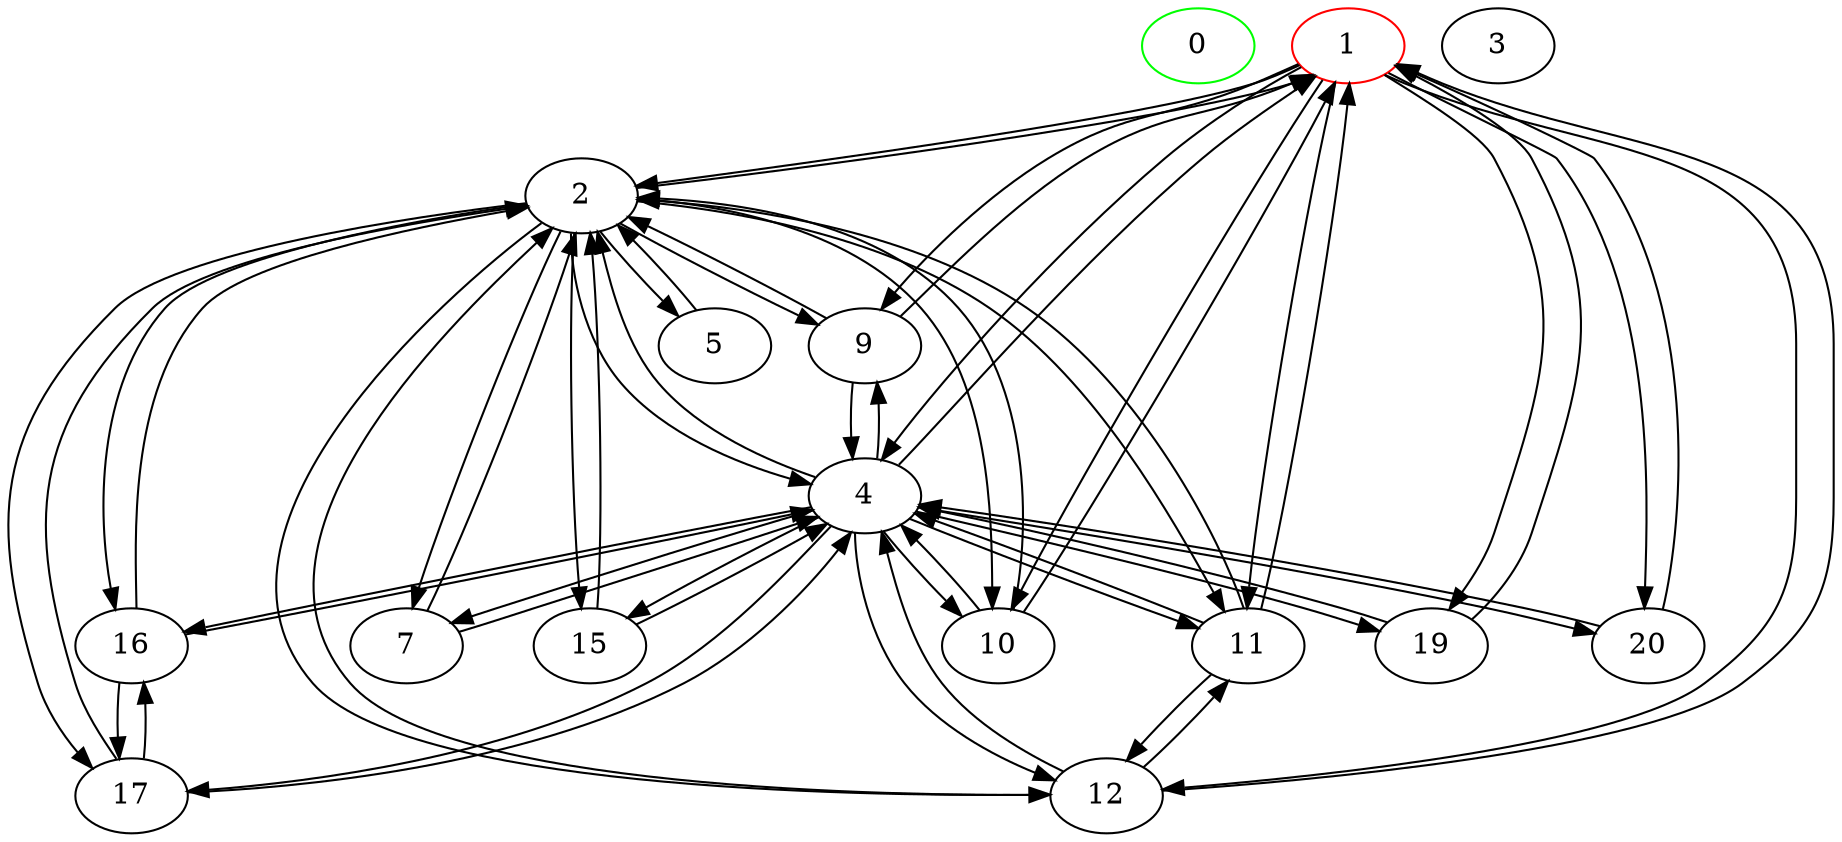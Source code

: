 digraph G {
  // Entry node
  0 [shape=ellipse, color=green];
  // Exit node
  1 [shape=ellipse, color=red];
  0 [label="0"];
  1 [label="1"];
  2 [label="2"];
  3 [label="3"];
  4 [label="4"];
  5 [label="5"];
  7 [label="7"];
  10 [label="10"];
  11 [label="11"];
  12 [label="12"];
  15 [label="15"];
  16 [label="16"];
  17 [label="17"];
  19 [label="19"];
  20 [label="20"];
1 -> 2
1 -> 4
1 -> 9
1 -> 10
1 -> 11
1 -> 12
1 -> 19
1 -> 20
2 -> 1
2 -> 4
2 -> 5
2 -> 7
2 -> 9
2 -> 10
2 -> 11
2 -> 12
2 -> 15
2 -> 16
2 -> 17
4 -> 1
4 -> 2
4 -> 7
4 -> 9
4 -> 10
4 -> 11
4 -> 12
4 -> 15
4 -> 16
4 -> 17
4 -> 19
4 -> 20
5 -> 2
7 -> 2
7 -> 4
9 -> 1
9 -> 2
9 -> 4
10 -> 1
10 -> 2
10 -> 4
11 -> 1
11 -> 2
11 -> 4
11 -> 12
12 -> 1
12 -> 2
12 -> 4
12 -> 11
15 -> 2
15 -> 4
16 -> 2
16 -> 4
16 -> 17
17 -> 2
17 -> 4
17 -> 16
19 -> 1
19 -> 4
20 -> 1
20 -> 4
}
